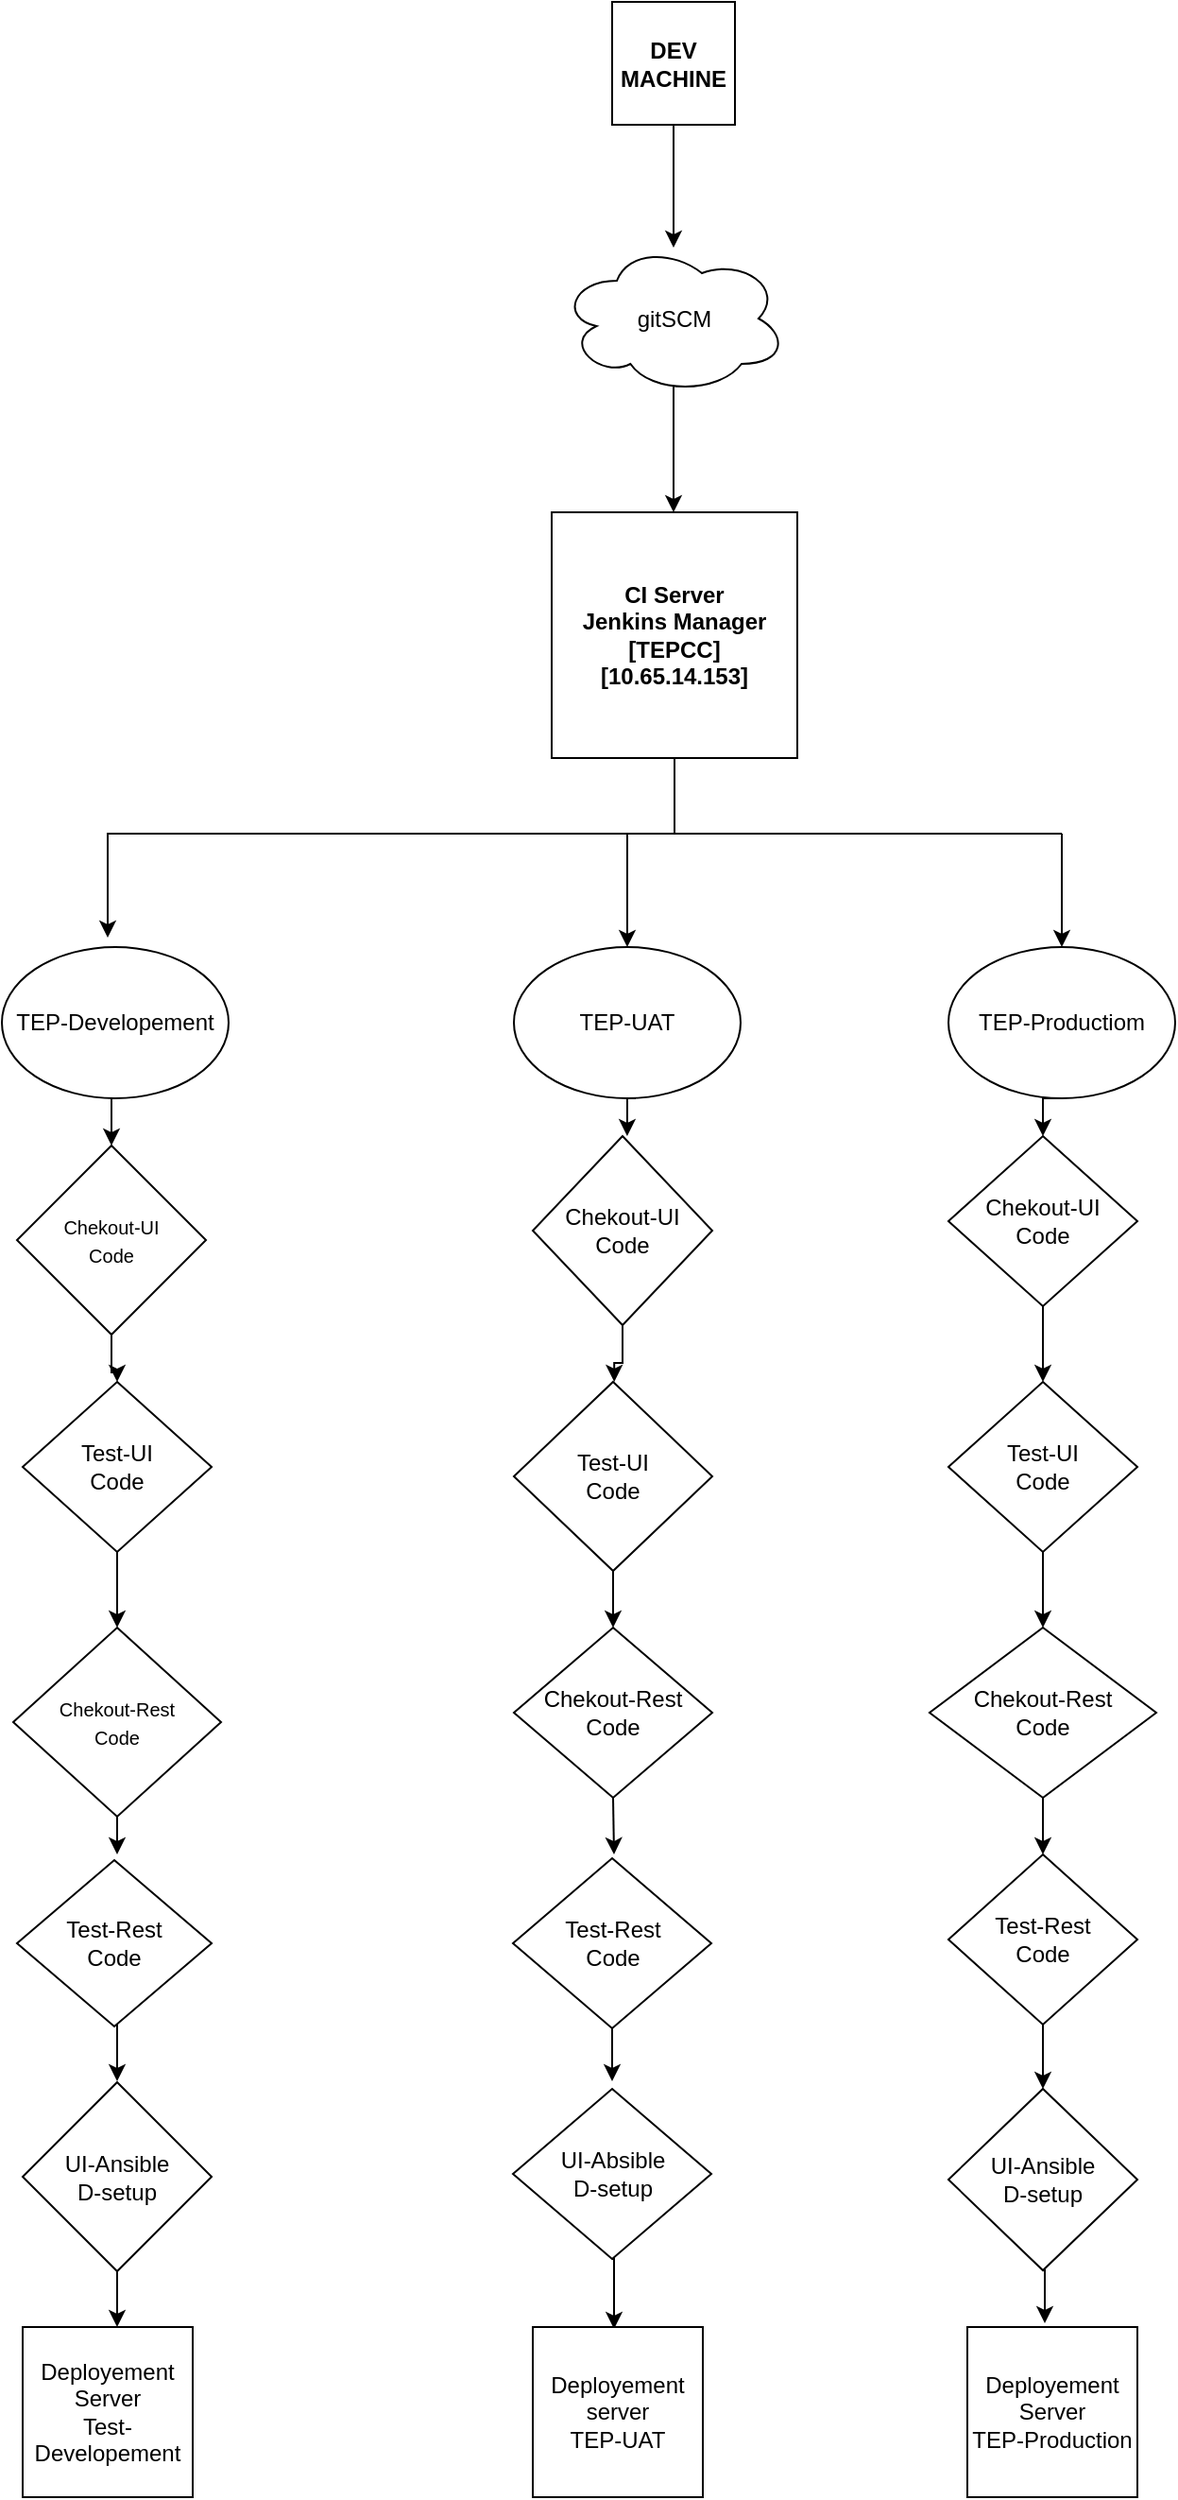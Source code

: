 <mxfile version="11.3.0" type="device" pages="1"><diagram id="LKBhOTuKVj_tQsuJeJZw" name="Page-1"><mxGraphModel dx="787" dy="499" grid="1" gridSize="10" guides="1" tooltips="1" connect="1" arrows="1" fold="1" page="1" pageScale="1" pageWidth="827" pageHeight="1169" math="0" shadow="0"><root><mxCell id="0"/><mxCell id="1" parent="0"/><mxCell id="tRqa6xe9bfqogSSbLQlC-1" value="" style="edgeStyle=orthogonalEdgeStyle;rounded=0;orthogonalLoop=1;jettySize=auto;html=1;" parent="1" source="tRqa6xe9bfqogSSbLQlC-2" edge="1"><mxGeometry relative="1" as="geometry"><mxPoint x="424.5" y="150" as="targetPoint"/></mxGeometry></mxCell><mxCell id="tRqa6xe9bfqogSSbLQlC-2" value="&lt;b&gt;DEV&lt;br&gt;MACHINE&lt;/b&gt;&lt;br&gt;" style="whiteSpace=wrap;html=1;aspect=fixed;" parent="1" vertex="1"><mxGeometry x="392" y="20" width="65" height="65" as="geometry"/></mxCell><mxCell id="tRqa6xe9bfqogSSbLQlC-3" value="" style="edgeStyle=orthogonalEdgeStyle;rounded=0;orthogonalLoop=1;jettySize=auto;html=1;" parent="1" edge="1"><mxGeometry relative="1" as="geometry"><mxPoint x="424.5" y="290" as="targetPoint"/><mxPoint x="424.5" y="210" as="sourcePoint"/></mxGeometry></mxCell><mxCell id="tRqa6xe9bfqogSSbLQlC-5" style="edgeStyle=orthogonalEdgeStyle;rounded=0;orthogonalLoop=1;jettySize=auto;html=1;exitX=0.5;exitY=1;exitDx=0;exitDy=0;entryX=0.5;entryY=0;entryDx=0;entryDy=0;" parent="1" source="tRqa6xe9bfqogSSbLQlC-6" edge="1"><mxGeometry relative="1" as="geometry"><mxPoint x="125" y="515" as="targetPoint"/><Array as="points"><mxPoint x="425" y="460"/><mxPoint x="125" y="460"/></Array></mxGeometry></mxCell><mxCell id="tRqa6xe9bfqogSSbLQlC-6" value="&lt;b&gt;CI Server &lt;br&gt;Jenkins Manager&lt;br&gt;&lt;/b&gt;&lt;b style=&quot;text-align: left ; white-space: nowrap&quot;&gt;[TEPCC]&lt;br&gt;[10.65.14.153]&lt;/b&gt;&lt;b&gt;&lt;br&gt;&lt;/b&gt;" style="whiteSpace=wrap;html=1;aspect=fixed;" parent="1" vertex="1"><mxGeometry x="360" y="290" width="130" height="130" as="geometry"/></mxCell><mxCell id="tRqa6xe9bfqogSSbLQlC-11" value="" style="edgeStyle=orthogonalEdgeStyle;rounded=0;orthogonalLoop=1;jettySize=auto;html=1;" parent="1" edge="1"><mxGeometry relative="1" as="geometry"><mxPoint x="450" y="540" as="targetPoint"/><mxPoint x="447" y="540" as="sourcePoint"/></mxGeometry></mxCell><mxCell id="tRqa6xe9bfqogSSbLQlC-44" value="" style="endArrow=none;html=1;" parent="1" edge="1"><mxGeometry width="50" height="50" relative="1" as="geometry"><mxPoint x="420" y="460" as="sourcePoint"/><mxPoint x="630" y="460" as="targetPoint"/></mxGeometry></mxCell><mxCell id="tRqa6xe9bfqogSSbLQlC-143" style="edgeStyle=orthogonalEdgeStyle;rounded=0;orthogonalLoop=1;jettySize=auto;html=1;exitX=0.5;exitY=1;exitDx=0;exitDy=0;entryX=0.5;entryY=0;entryDx=0;entryDy=0;" parent="1" source="tRqa6xe9bfqogSSbLQlC-122" target="tRqa6xe9bfqogSSbLQlC-133" edge="1"><mxGeometry relative="1" as="geometry"/></mxCell><mxCell id="tRqa6xe9bfqogSSbLQlC-122" value="TEP-Developement" style="ellipse;whiteSpace=wrap;html=1;" parent="1" vertex="1"><mxGeometry x="69" y="520" width="120" height="80" as="geometry"/></mxCell><mxCell id="tRqa6xe9bfqogSSbLQlC-123" value="TEP-UAT" style="ellipse;whiteSpace=wrap;html=1;" parent="1" vertex="1"><mxGeometry x="340" y="520" width="120" height="80" as="geometry"/></mxCell><mxCell id="tRqa6xe9bfqogSSbLQlC-124" value="TEP-Productiom" style="ellipse;whiteSpace=wrap;html=1;" parent="1" vertex="1"><mxGeometry x="570" y="520" width="120" height="80" as="geometry"/></mxCell><mxCell id="tRqa6xe9bfqogSSbLQlC-125" value="" style="endArrow=classic;html=1;entryX=0.5;entryY=0;entryDx=0;entryDy=0;" parent="1" target="tRqa6xe9bfqogSSbLQlC-123" edge="1"><mxGeometry width="50" height="50" relative="1" as="geometry"><mxPoint x="400" y="460" as="sourcePoint"/><mxPoint x="400" y="510" as="targetPoint"/></mxGeometry></mxCell><mxCell id="tRqa6xe9bfqogSSbLQlC-128" value="" style="endArrow=classic;html=1;entryX=0.5;entryY=0;entryDx=0;entryDy=0;" parent="1" target="tRqa6xe9bfqogSSbLQlC-124" edge="1"><mxGeometry width="50" height="50" relative="1" as="geometry"><mxPoint x="630" y="460" as="sourcePoint"/><mxPoint x="680" y="410" as="targetPoint"/></mxGeometry></mxCell><mxCell id="tRqa6xe9bfqogSSbLQlC-132" value="gitSCM" style="ellipse;shape=cloud;whiteSpace=wrap;html=1;" parent="1" vertex="1"><mxGeometry x="364.5" y="147.5" width="120" height="80" as="geometry"/></mxCell><mxCell id="tRqa6xe9bfqogSSbLQlC-140" style="edgeStyle=orthogonalEdgeStyle;rounded=0;orthogonalLoop=1;jettySize=auto;html=1;entryX=0.5;entryY=0;entryDx=0;entryDy=0;entryPerimeter=0;" parent="1" source="tRqa6xe9bfqogSSbLQlC-133" target="tRqa6xe9bfqogSSbLQlC-134" edge="1"><mxGeometry relative="1" as="geometry"><mxPoint x="130" y="750" as="targetPoint"/></mxGeometry></mxCell><mxCell id="tRqa6xe9bfqogSSbLQlC-133" value="&lt;font style=&quot;font-size: 10px&quot;&gt;Chekout-UI&lt;br&gt;Code&lt;/font&gt;" style="rhombus;whiteSpace=wrap;html=1;" parent="1" vertex="1"><mxGeometry x="77" y="625" width="100" height="100" as="geometry"/></mxCell><mxCell id="fTPZH7HWoEkS4rWh2HZw-4" style="edgeStyle=orthogonalEdgeStyle;rounded=0;orthogonalLoop=1;jettySize=auto;html=1;exitX=0.5;exitY=1;exitDx=0;exitDy=0;entryX=0.5;entryY=0;entryDx=0;entryDy=0;" edge="1" parent="1" source="tRqa6xe9bfqogSSbLQlC-134" target="tRqa6xe9bfqogSSbLQlC-135"><mxGeometry relative="1" as="geometry"/></mxCell><mxCell id="tRqa6xe9bfqogSSbLQlC-134" value="Test-UI&lt;br&gt;Code" style="rhombus;whiteSpace=wrap;html=1;" parent="1" vertex="1"><mxGeometry x="80" y="750" width="100" height="90" as="geometry"/></mxCell><mxCell id="fTPZH7HWoEkS4rWh2HZw-6" style="edgeStyle=orthogonalEdgeStyle;rounded=0;orthogonalLoop=1;jettySize=auto;html=1;exitX=0.5;exitY=1;exitDx=0;exitDy=0;" edge="1" parent="1" source="tRqa6xe9bfqogSSbLQlC-135"><mxGeometry relative="1" as="geometry"><mxPoint x="130" y="1000" as="targetPoint"/></mxGeometry></mxCell><mxCell id="tRqa6xe9bfqogSSbLQlC-135" value="&lt;font style=&quot;font-size: 10px&quot;&gt;Chekout-Rest&lt;br&gt;Code&lt;/font&gt;" style="rhombus;whiteSpace=wrap;html=1;" parent="1" vertex="1"><mxGeometry x="75" y="880" width="110" height="100" as="geometry"/></mxCell><mxCell id="tRqa6xe9bfqogSSbLQlC-138" value="" style="edgeStyle=orthogonalEdgeStyle;rounded=0;orthogonalLoop=1;jettySize=auto;html=1;" parent="1" source="tRqa6xe9bfqogSSbLQlC-136" edge="1"><mxGeometry relative="1" as="geometry"><mxPoint x="130" y="1120" as="targetPoint"/><Array as="points"><mxPoint x="130" y="1120"/><mxPoint x="130" y="1120"/></Array></mxGeometry></mxCell><mxCell id="tRqa6xe9bfqogSSbLQlC-136" value="Test-Rest&lt;br&gt;Code" style="rhombus;whiteSpace=wrap;html=1;" parent="1" vertex="1"><mxGeometry x="77" y="1003" width="103" height="88" as="geometry"/></mxCell><mxCell id="tRqa6xe9bfqogSSbLQlC-181" style="edgeStyle=orthogonalEdgeStyle;rounded=0;orthogonalLoop=1;jettySize=auto;html=1;exitX=0.5;exitY=1;exitDx=0;exitDy=0;" parent="1" source="tRqa6xe9bfqogSSbLQlC-137" edge="1"><mxGeometry relative="1" as="geometry"><mxPoint x="130" y="1250" as="targetPoint"/></mxGeometry></mxCell><mxCell id="tRqa6xe9bfqogSSbLQlC-137" value="UI-Ansible&lt;br&gt;D-setup" style="rhombus;whiteSpace=wrap;html=1;" parent="1" vertex="1"><mxGeometry x="80" y="1120.5" width="100" height="100" as="geometry"/></mxCell><mxCell id="tRqa6xe9bfqogSSbLQlC-158" style="edgeStyle=orthogonalEdgeStyle;rounded=0;orthogonalLoop=1;jettySize=auto;html=1;entryX=0.506;entryY=0;entryDx=0;entryDy=0;entryPerimeter=0;" parent="1" source="tRqa6xe9bfqogSSbLQlC-159" target="tRqa6xe9bfqogSSbLQlC-161" edge="1"><mxGeometry relative="1" as="geometry"><mxPoint x="405" y="740" as="targetPoint"/></mxGeometry></mxCell><mxCell id="tRqa6xe9bfqogSSbLQlC-159" value="Chekout-UI&lt;br&gt;Code" style="rhombus;whiteSpace=wrap;html=1;" parent="1" vertex="1"><mxGeometry x="350" y="620" width="95" height="100" as="geometry"/></mxCell><mxCell id="tRqa6xe9bfqogSSbLQlC-160" style="edgeStyle=orthogonalEdgeStyle;rounded=0;orthogonalLoop=1;jettySize=auto;html=1;exitX=0.5;exitY=1;exitDx=0;exitDy=0;entryX=0.5;entryY=0;entryDx=0;entryDy=0;" parent="1" source="tRqa6xe9bfqogSSbLQlC-161" target="tRqa6xe9bfqogSSbLQlC-163" edge="1"><mxGeometry relative="1" as="geometry"/></mxCell><mxCell id="tRqa6xe9bfqogSSbLQlC-161" value="Test-UI&lt;br&gt;Code" style="rhombus;whiteSpace=wrap;html=1;direction=east;" parent="1" vertex="1"><mxGeometry x="340" y="750" width="105" height="100" as="geometry"/></mxCell><mxCell id="fTPZH7HWoEkS4rWh2HZw-1" style="edgeStyle=orthogonalEdgeStyle;rounded=0;orthogonalLoop=1;jettySize=auto;html=1;exitX=0.5;exitY=1;exitDx=0;exitDy=0;" edge="1" parent="1" source="tRqa6xe9bfqogSSbLQlC-163"><mxGeometry relative="1" as="geometry"><mxPoint x="393" y="1000" as="targetPoint"/></mxGeometry></mxCell><mxCell id="tRqa6xe9bfqogSSbLQlC-163" value="Chekout-Rest&lt;br&gt;Code" style="rhombus;whiteSpace=wrap;html=1;" parent="1" vertex="1"><mxGeometry x="340" y="880" width="105" height="90" as="geometry"/></mxCell><mxCell id="tRqa6xe9bfqogSSbLQlC-192" style="edgeStyle=orthogonalEdgeStyle;rounded=0;orthogonalLoop=1;jettySize=auto;html=1;exitX=0.5;exitY=1;exitDx=0;exitDy=0;" parent="1" source="tRqa6xe9bfqogSSbLQlC-165" edge="1"><mxGeometry relative="1" as="geometry"><mxPoint x="392" y="1120" as="targetPoint"/></mxGeometry></mxCell><mxCell id="tRqa6xe9bfqogSSbLQlC-165" value="Test-Rest&lt;br&gt;Code" style="rhombus;whiteSpace=wrap;html=1;" parent="1" vertex="1"><mxGeometry x="339.5" y="1002" width="105" height="90" as="geometry"/></mxCell><mxCell id="tRqa6xe9bfqogSSbLQlC-185" style="edgeStyle=orthogonalEdgeStyle;rounded=0;orthogonalLoop=1;jettySize=auto;html=1;exitX=0.5;exitY=1;exitDx=0;exitDy=0;entryX=0.4;entryY=0.017;entryDx=0;entryDy=0;entryPerimeter=0;" parent="1" source="tRqa6xe9bfqogSSbLQlC-166" edge="1"><mxGeometry relative="1" as="geometry"><mxPoint x="393" y="1251" as="targetPoint"/></mxGeometry></mxCell><mxCell id="tRqa6xe9bfqogSSbLQlC-166" value="UI-Absible&lt;br&gt;D-setup" style="rhombus;whiteSpace=wrap;html=1;" parent="1" vertex="1"><mxGeometry x="339.5" y="1124" width="105" height="90" as="geometry"/></mxCell><mxCell id="tRqa6xe9bfqogSSbLQlC-169" style="edgeStyle=orthogonalEdgeStyle;rounded=0;orthogonalLoop=1;jettySize=auto;html=1;exitX=0.5;exitY=1;exitDx=0;exitDy=0;entryX=0.526;entryY=0;entryDx=0;entryDy=0;entryPerimeter=0;" parent="1" target="tRqa6xe9bfqogSSbLQlC-159" edge="1"><mxGeometry relative="1" as="geometry"><mxPoint x="404.5" y="600" as="sourcePoint"/><mxPoint x="405" y="620" as="targetPoint"/></mxGeometry></mxCell><mxCell id="tRqa6xe9bfqogSSbLQlC-170" style="edgeStyle=orthogonalEdgeStyle;rounded=0;orthogonalLoop=1;jettySize=auto;html=1;exitX=0.5;exitY=1;exitDx=0;exitDy=0;entryX=0.5;entryY=0;entryDx=0;entryDy=0;" parent="1" target="tRqa6xe9bfqogSSbLQlC-172" edge="1"><mxGeometry relative="1" as="geometry"><mxPoint x="630" y="600" as="sourcePoint"/></mxGeometry></mxCell><mxCell id="tRqa6xe9bfqogSSbLQlC-193" style="edgeStyle=orthogonalEdgeStyle;rounded=0;orthogonalLoop=1;jettySize=auto;html=1;exitX=0.5;exitY=1;exitDx=0;exitDy=0;entryX=0.5;entryY=0;entryDx=0;entryDy=0;" parent="1" source="tRqa6xe9bfqogSSbLQlC-172" target="tRqa6xe9bfqogSSbLQlC-174" edge="1"><mxGeometry relative="1" as="geometry"/></mxCell><mxCell id="tRqa6xe9bfqogSSbLQlC-172" value="Chekout-UI&lt;br&gt;Code" style="rhombus;whiteSpace=wrap;html=1;" parent="1" vertex="1"><mxGeometry x="570" y="620" width="100" height="90" as="geometry"/></mxCell><mxCell id="tRqa6xe9bfqogSSbLQlC-194" style="edgeStyle=orthogonalEdgeStyle;rounded=0;orthogonalLoop=1;jettySize=auto;html=1;exitX=0.5;exitY=1;exitDx=0;exitDy=0;entryX=0.5;entryY=1;entryDx=0;entryDy=0;" parent="1" source="tRqa6xe9bfqogSSbLQlC-174" target="tRqa6xe9bfqogSSbLQlC-176" edge="1"><mxGeometry relative="1" as="geometry"/></mxCell><mxCell id="tRqa6xe9bfqogSSbLQlC-174" value="Test-UI&lt;br&gt;Code" style="rhombus;whiteSpace=wrap;html=1;" parent="1" vertex="1"><mxGeometry x="570" y="750" width="100" height="90" as="geometry"/></mxCell><mxCell id="tRqa6xe9bfqogSSbLQlC-175" style="edgeStyle=orthogonalEdgeStyle;rounded=0;orthogonalLoop=1;jettySize=auto;html=1;entryX=0.5;entryY=0;entryDx=0;entryDy=0;" parent="1" source="tRqa6xe9bfqogSSbLQlC-176" target="tRqa6xe9bfqogSSbLQlC-178" edge="1"><mxGeometry relative="1" as="geometry"/></mxCell><mxCell id="tRqa6xe9bfqogSSbLQlC-176" value="Chekout-Rest&lt;br&gt;Code" style="rhombus;whiteSpace=wrap;html=1;direction=west;" parent="1" vertex="1"><mxGeometry x="560" y="880" width="120" height="90" as="geometry"/></mxCell><mxCell id="tRqa6xe9bfqogSSbLQlC-195" style="edgeStyle=orthogonalEdgeStyle;rounded=0;orthogonalLoop=1;jettySize=auto;html=1;exitX=0.5;exitY=1;exitDx=0;exitDy=0;entryX=0;entryY=0.5;entryDx=0;entryDy=0;" parent="1" source="tRqa6xe9bfqogSSbLQlC-178" target="tRqa6xe9bfqogSSbLQlC-179" edge="1"><mxGeometry relative="1" as="geometry"/></mxCell><mxCell id="tRqa6xe9bfqogSSbLQlC-178" value="Test-Rest&lt;br&gt;Code" style="rhombus;whiteSpace=wrap;html=1;" parent="1" vertex="1"><mxGeometry x="570" y="1000" width="100" height="90" as="geometry"/></mxCell><mxCell id="tRqa6xe9bfqogSSbLQlC-199" style="edgeStyle=orthogonalEdgeStyle;rounded=0;orthogonalLoop=1;jettySize=auto;html=1;exitX=1;exitY=0.5;exitDx=0;exitDy=0;entryX=0.425;entryY=-0.033;entryDx=0;entryDy=0;entryPerimeter=0;" parent="1" source="tRqa6xe9bfqogSSbLQlC-179" edge="1"><mxGeometry relative="1" as="geometry"><mxPoint x="621" y="1248" as="targetPoint"/></mxGeometry></mxCell><mxCell id="tRqa6xe9bfqogSSbLQlC-179" value="UI-Ansible&lt;br&gt;D-setup" style="rhombus;whiteSpace=wrap;html=1;direction=south;" parent="1" vertex="1"><mxGeometry x="570" y="1124" width="100" height="96" as="geometry"/></mxCell><mxCell id="tRqa6xe9bfqogSSbLQlC-200" value="&lt;span style=&quot;white-space: normal&quot;&gt;Deployement Server&lt;/span&gt;&lt;br style=&quot;white-space: normal&quot;&gt;&lt;span style=&quot;white-space: normal&quot;&gt;Test-Developement&lt;/span&gt;" style="whiteSpace=wrap;html=1;aspect=fixed;" parent="1" vertex="1"><mxGeometry x="80" y="1250" width="90" height="90" as="geometry"/></mxCell><mxCell id="tRqa6xe9bfqogSSbLQlC-201" value="&lt;span style=&quot;white-space: normal&quot;&gt;Deployement server&lt;/span&gt;&lt;br style=&quot;white-space: normal&quot;&gt;&lt;span style=&quot;white-space: normal&quot;&gt;TEP-UAT&lt;/span&gt;" style="whiteSpace=wrap;html=1;aspect=fixed;" parent="1" vertex="1"><mxGeometry x="350" y="1250" width="90" height="90" as="geometry"/></mxCell><mxCell id="tRqa6xe9bfqogSSbLQlC-202" value="&lt;span style=&quot;white-space: normal&quot;&gt;Deployement Server&lt;/span&gt;&lt;br style=&quot;white-space: normal&quot;&gt;&lt;span style=&quot;white-space: normal&quot;&gt;TEP-Production&lt;/span&gt;" style="whiteSpace=wrap;html=1;aspect=fixed;" parent="1" vertex="1"><mxGeometry x="580" y="1250" width="90" height="90" as="geometry"/></mxCell></root></mxGraphModel></diagram></mxfile>